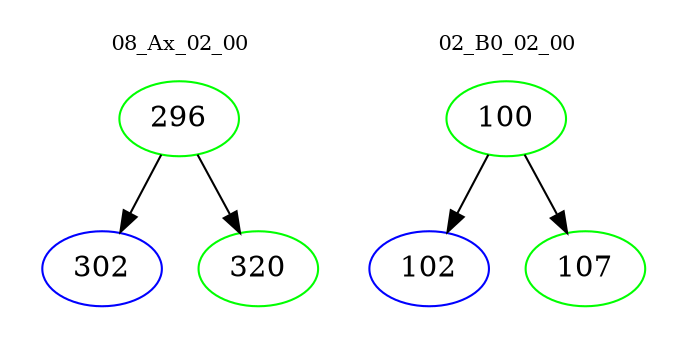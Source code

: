 digraph{
subgraph cluster_0 {
color = white
label = "08_Ax_02_00";
fontsize=10;
T0_296 [label="296", color="green"]
T0_296 -> T0_302 [color="black"]
T0_302 [label="302", color="blue"]
T0_296 -> T0_320 [color="black"]
T0_320 [label="320", color="green"]
}
subgraph cluster_1 {
color = white
label = "02_B0_02_00";
fontsize=10;
T1_100 [label="100", color="green"]
T1_100 -> T1_102 [color="black"]
T1_102 [label="102", color="blue"]
T1_100 -> T1_107 [color="black"]
T1_107 [label="107", color="green"]
}
}
